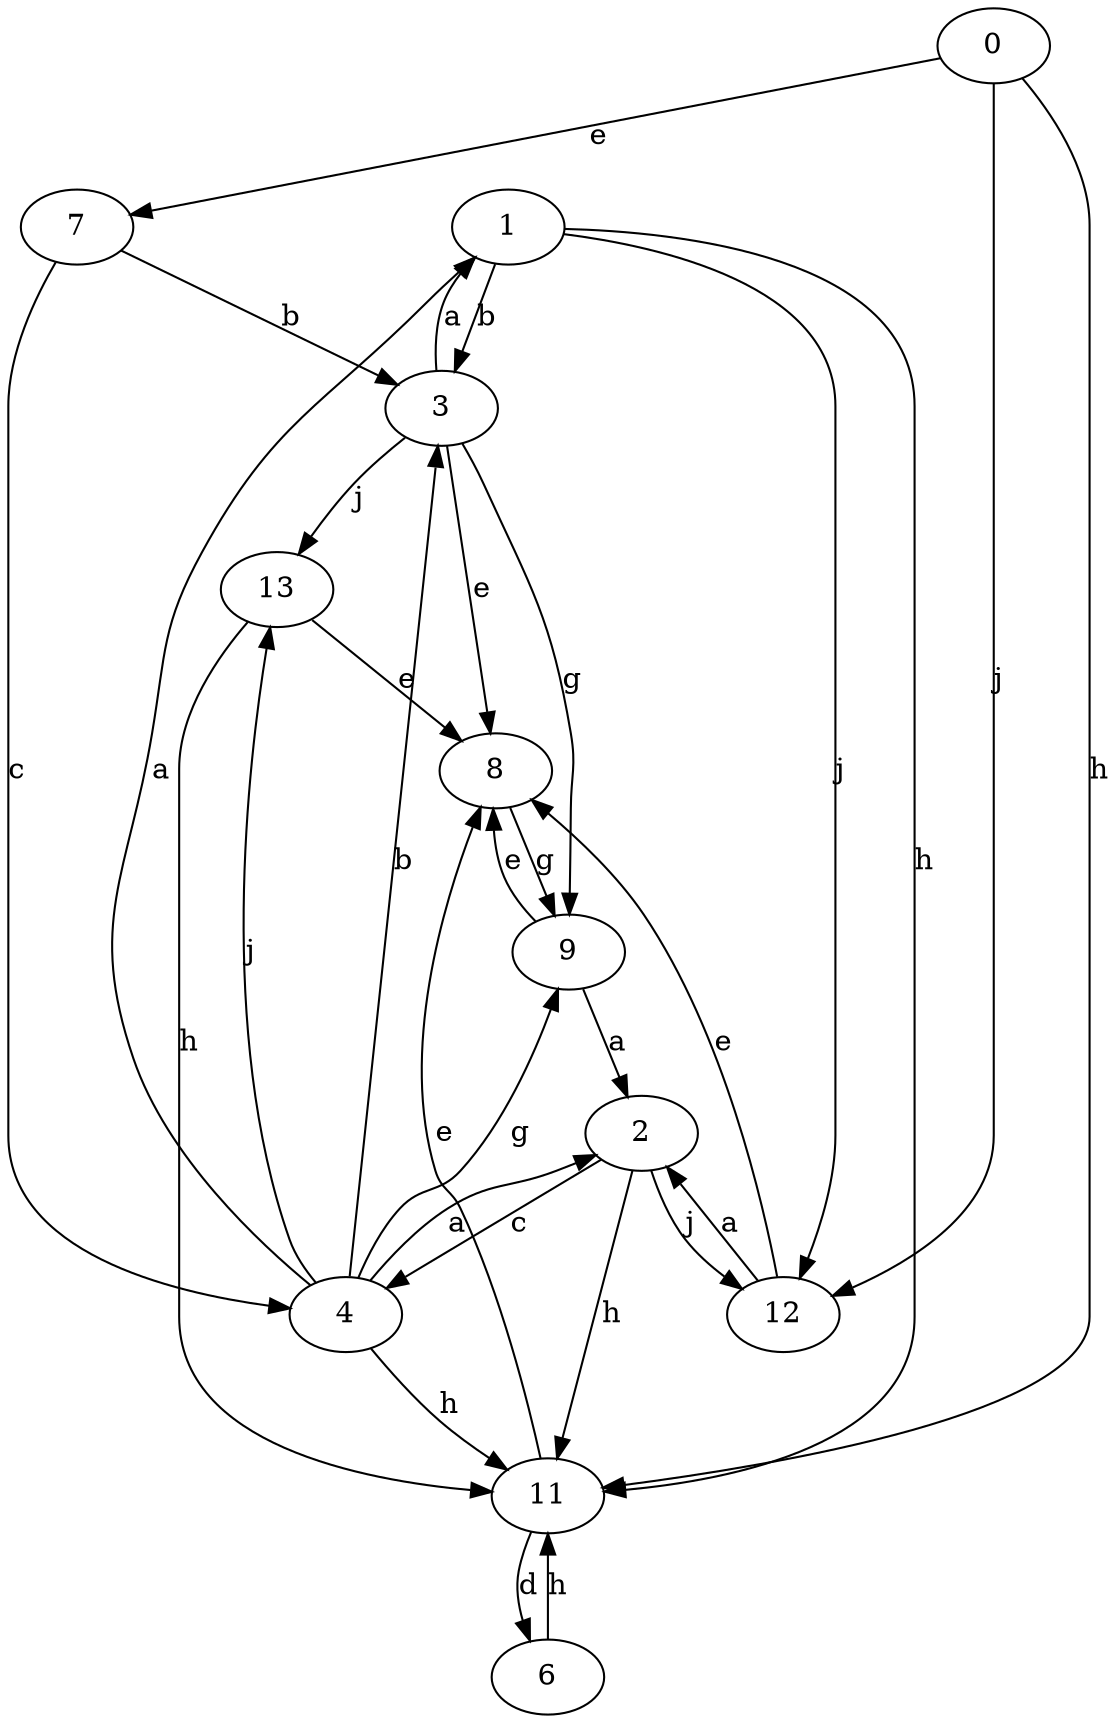 strict digraph  {
1;
2;
3;
4;
0;
6;
7;
8;
9;
11;
12;
13;
1 -> 3  [label=b];
1 -> 11  [label=h];
1 -> 12  [label=j];
2 -> 4  [label=c];
2 -> 11  [label=h];
2 -> 12  [label=j];
3 -> 1  [label=a];
3 -> 8  [label=e];
3 -> 9  [label=g];
3 -> 13  [label=j];
4 -> 1  [label=a];
4 -> 2  [label=a];
4 -> 3  [label=b];
4 -> 9  [label=g];
4 -> 11  [label=h];
4 -> 13  [label=j];
0 -> 7  [label=e];
0 -> 11  [label=h];
0 -> 12  [label=j];
6 -> 11  [label=h];
7 -> 3  [label=b];
7 -> 4  [label=c];
8 -> 9  [label=g];
9 -> 2  [label=a];
9 -> 8  [label=e];
11 -> 6  [label=d];
11 -> 8  [label=e];
12 -> 2  [label=a];
12 -> 8  [label=e];
13 -> 8  [label=e];
13 -> 11  [label=h];
}
